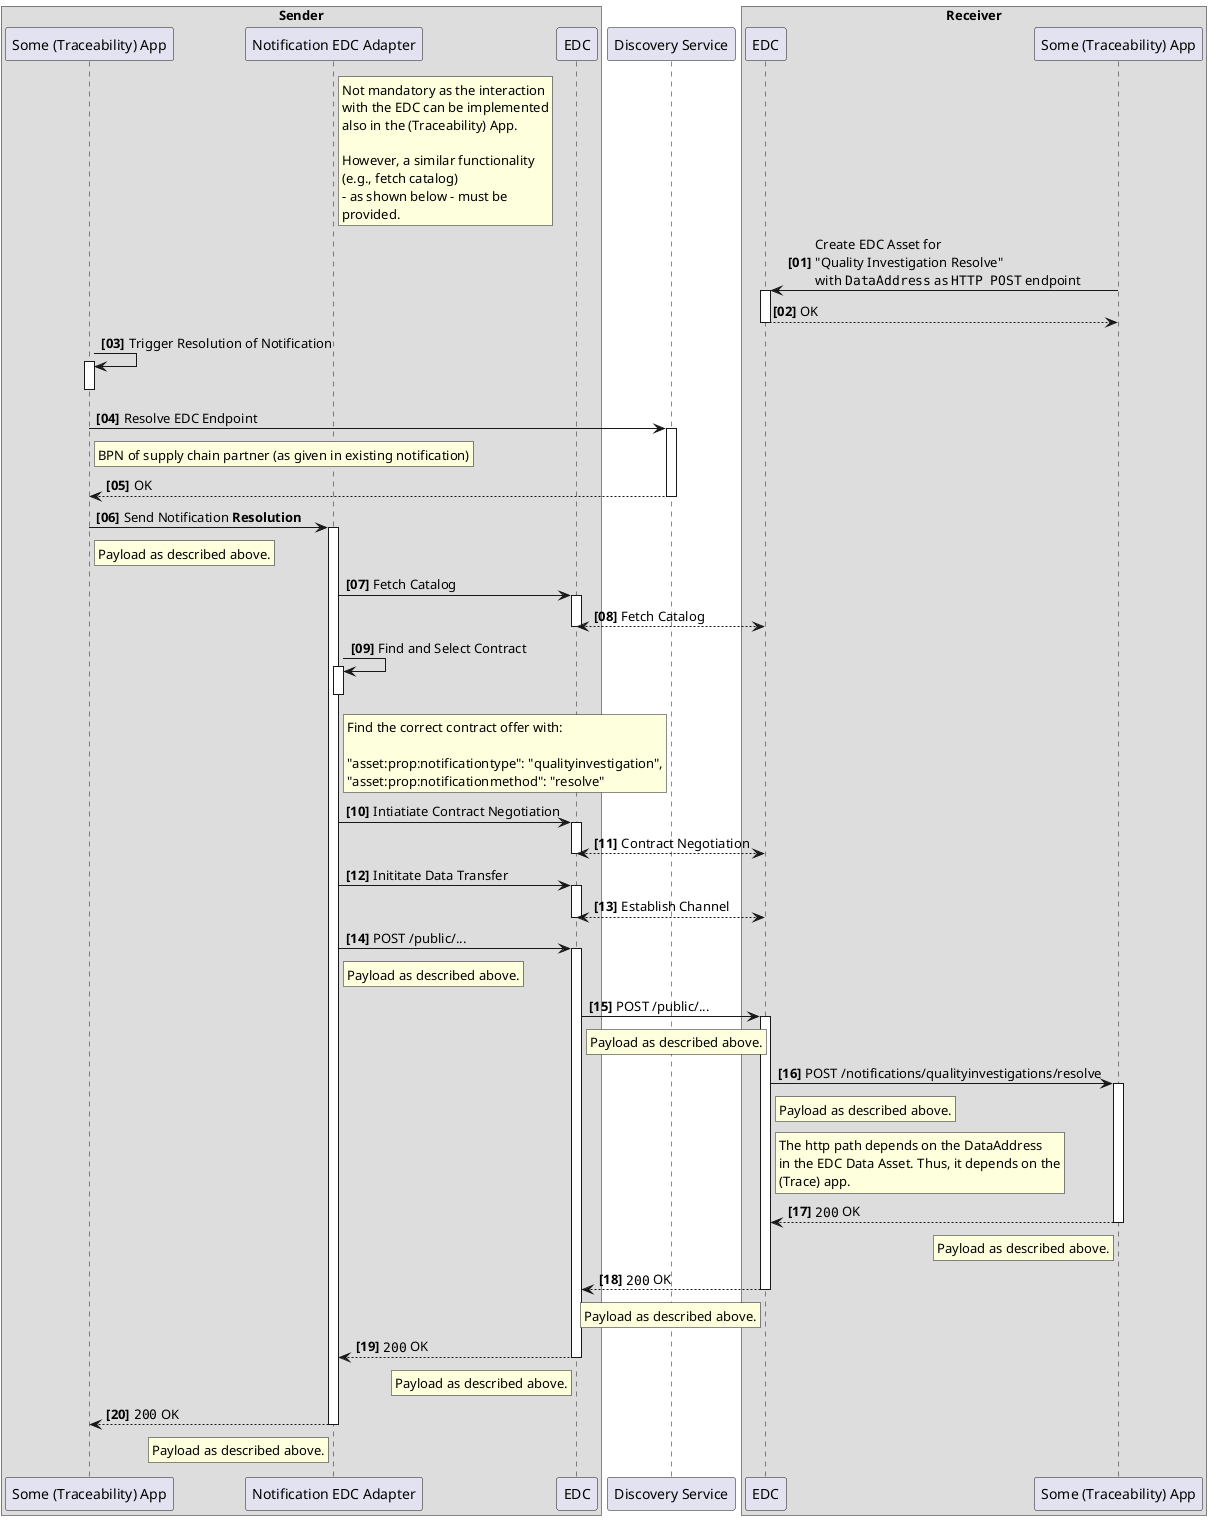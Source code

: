 @startuml

autonumber "<B>[00]"
autoactivate on

box "Sender"
participant "Some (Traceability) App" as TraceApp1 order 0
participant "Notification EDC Adapter" as NAdapter order 1
rnote right NAdapter
Not mandatory as the interaction
with the EDC can be implemented
also in the (Traceability) App.

However, a similar functionality
(e.g., fetch catalog)
- as shown below - must be
provided.
end rnote
participant "EDC" as SEDC order 2
end box
participant "Discovery Service" as SD order 3
box "Receiver"
participant "EDC" as REDC order 4
participant "Some (Traceability) App" as TraceApp2 order 5
end box

TraceApp2 -> REDC: Create EDC Asset for \n"Quality Investigation Resolve"\nwith ""DataAddress"" as ""HTTP POST"" endpoint
return OK
TraceApp1 -> TraceApp1: Trigger Resolution of Notification
deactivate TraceApp1
TraceApp1 -> SD: Resolve EDC Endpoint
rnote right TraceApp1
BPN of supply chain partner (as given in existing notification)
end rnote
return OK
TraceApp1 -> NAdapter: Send Notification **Resolution**
rnote right TraceApp1
Payload as described above.
end rnote
NAdapter -> SEDC: Fetch Catalog
SEDC <-[dashed]-> REDC: Fetch Catalog
NAdapter -> NAdapter: Find and Select Contract
rnote right NAdapter
Find the correct contract offer with:

"asset:prop:notificationtype": "qualityinvestigation",
"asset:prop:notificationmethod": "resolve"
end rnote
deactivate NAdapter
NAdapter -> SEDC: Intiatiate Contract Negotiation
SEDC <-[dashed]-> REDC: Contract Negotiation
NAdapter -> SEDC: Inititate Data Transfer
SEDC <-[dashed]-> REDC: Establish Channel
NAdapter -> SEDC: POST /public/...
rnote right NAdapter
Payload as described above.
end rnote
SEDC -> REDC: POST /public/...
rnote right SEDC
Payload as described above.
end rnote
REDC -> TraceApp2: POST /notifications/qualityinvestigations/resolve
rnote right REDC
Payload as described above.
end rnote
rnote right REDC
The http path depends on the DataAddress
in the EDC Data Asset. Thus, it depends on the
(Trace) app.
end rnote
TraceApp2 -[dashed]->REDC: ""200"" OK
rnote left TraceApp2
Payload as described above.
end rnote
REDC -[dashed]-> SEDC: ""200"" OK
rnote left REDC
Payload as described above.
end rnote
SEDC -[dashed]-> NAdapter: ""200"" OK
rnote left SEDC
Payload as described above.
end rnote
NAdapter -[dashed]-> TraceApp1: ""200"" OK
rnote left NAdapter
Payload as described above.
end rnote
@enduml